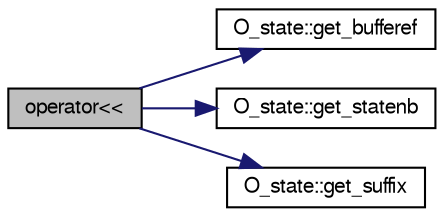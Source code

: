 digraph G
{
  bgcolor="transparent";
  edge [fontname="FreeSans",fontsize="10",labelfontname="FreeSans",labelfontsize="10"];
  node [fontname="FreeSans",fontsize="10",shape=record];
  rankdir=LR;
  Node1 [label="operator\<\<",height=0.2,width=0.4,color="black", fillcolor="grey75", style="filled" fontcolor="black"];
  Node1 -> Node2 [color="midnightblue",fontsize="10",style="solid",fontname="FreeSans"];
  Node2 [label="O_state::get_bufferef",height=0.2,width=0.4,color="black",URL="$class_o__state.html#a4692d63029e43b1beec3ef9c530503ef",tooltip="Return the time reference in the buffer the state is pointing to (in ms)."];
  Node1 -> Node3 [color="midnightblue",fontsize="10",style="solid",fontname="FreeSans"];
  Node3 [label="O_state::get_statenb",height=0.2,width=0.4,color="black",URL="$class_o__state.html#a046051313287022e6d9893beac4f3e4b",tooltip="Return the number of the state in FO."];
  Node1 -> Node4 [color="midnightblue",fontsize="10",style="solid",fontname="FreeSans"];
  Node4 [label="O_state::get_suffix",height=0.2,width=0.4,color="black",URL="$class_o__state.html#ae1f577ab7e81969b53d589e22d4e853c",tooltip="Return the suffix link and the associated lrs."];
}
